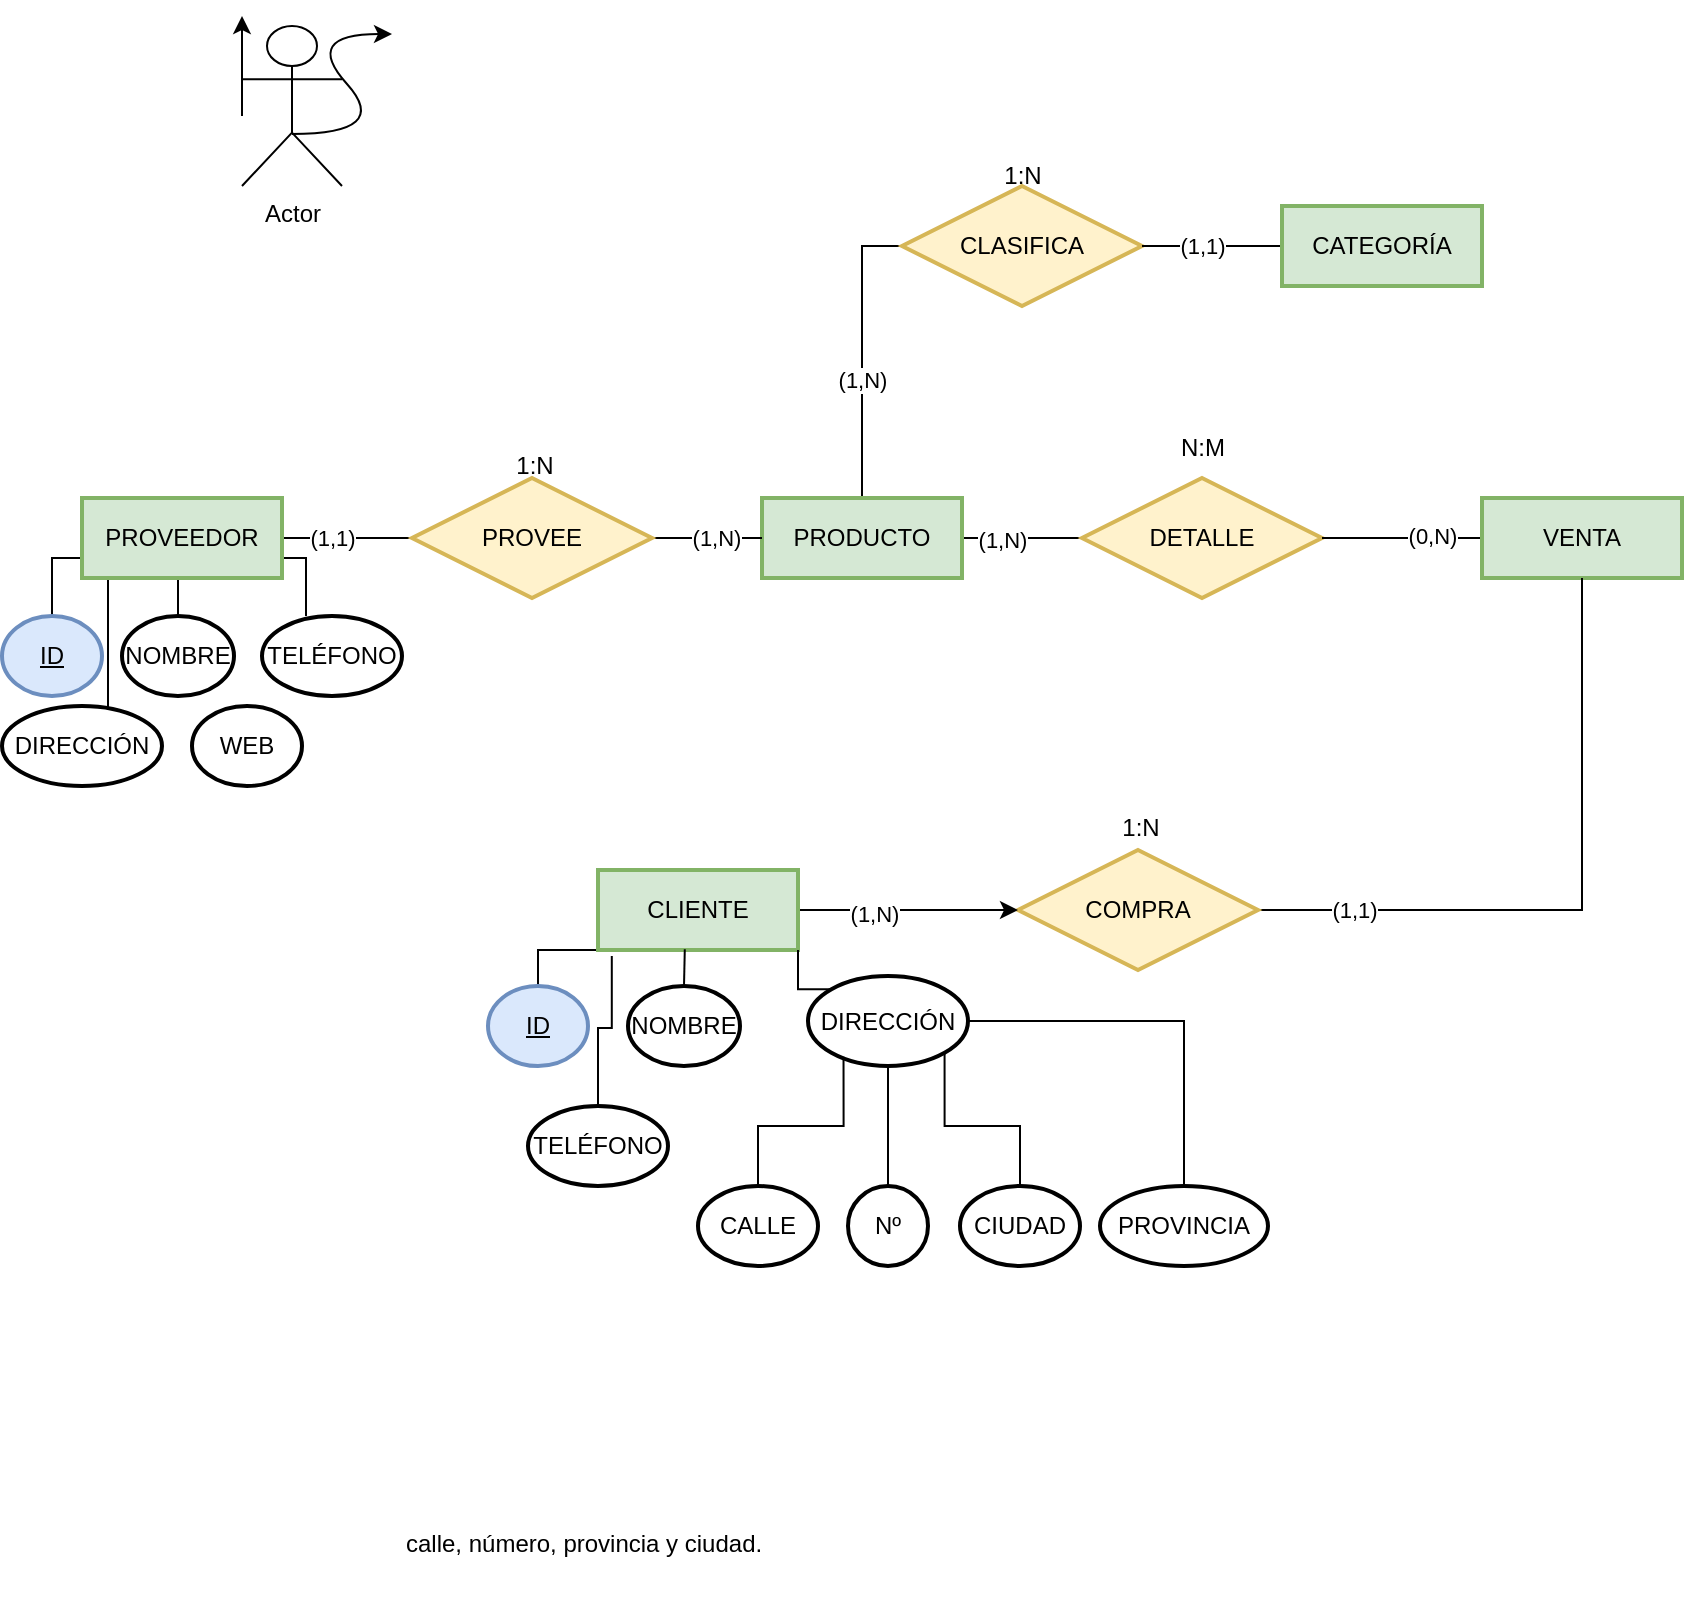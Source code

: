 <mxfile version="20.5.1" type="github"><diagram id="MI43r-PULVihkDfgcI1h" name="Página-1"><mxGraphModel dx="1422" dy="727" grid="1" gridSize="10" guides="1" tooltips="1" connect="1" arrows="1" fold="1" page="1" pageScale="1" pageWidth="827" pageHeight="1169" math="0" shadow="0"><root><mxCell id="0"/><mxCell id="1" parent="0"/><mxCell id="xzz0txXrnWbbVvJYxzM9-16" style="edgeStyle=orthogonalEdgeStyle;rounded=0;orthogonalLoop=1;jettySize=auto;html=1;exitX=1;exitY=0.5;exitDx=0;exitDy=0;entryX=0;entryY=0.5;entryDx=0;entryDy=0;endArrow=none;endFill=0;" parent="1" source="xzz0txXrnWbbVvJYxzM9-2" target="xzz0txXrnWbbVvJYxzM9-11" edge="1"><mxGeometry relative="1" as="geometry"/></mxCell><mxCell id="xzz0txXrnWbbVvJYxzM9-17" value="(1,1)" style="edgeLabel;html=1;align=center;verticalAlign=middle;resizable=0;points=[];" parent="xzz0txXrnWbbVvJYxzM9-16" vertex="1" connectable="0"><mxGeometry x="-0.225" relative="1" as="geometry"><mxPoint as="offset"/></mxGeometry></mxCell><mxCell id="Kj0WefBD7DP0aJq1Dyyi-18" style="edgeStyle=orthogonalEdgeStyle;rounded=0;orthogonalLoop=1;jettySize=auto;html=1;exitX=0;exitY=0.75;exitDx=0;exitDy=0;entryX=0.5;entryY=0;entryDx=0;entryDy=0;endArrow=none;endFill=0;" parent="1" source="xzz0txXrnWbbVvJYxzM9-2" target="Kj0WefBD7DP0aJq1Dyyi-14" edge="1"><mxGeometry relative="1" as="geometry"/></mxCell><mxCell id="Kj0WefBD7DP0aJq1Dyyi-19" style="edgeStyle=orthogonalEdgeStyle;rounded=0;orthogonalLoop=1;jettySize=auto;html=1;exitX=1;exitY=0.75;exitDx=0;exitDy=0;entryX=0.5;entryY=0;entryDx=0;entryDy=0;endArrow=none;endFill=0;" parent="1" source="xzz0txXrnWbbVvJYxzM9-2" edge="1"><mxGeometry relative="1" as="geometry"><mxPoint x="162" y="500.0" as="targetPoint"/></mxGeometry></mxCell><mxCell id="Kj0WefBD7DP0aJq1Dyyi-20" style="edgeStyle=orthogonalEdgeStyle;rounded=0;orthogonalLoop=1;jettySize=auto;html=1;exitX=0.5;exitY=1;exitDx=0;exitDy=0;entryX=0.5;entryY=0;entryDx=0;entryDy=0;endArrow=none;endFill=0;" parent="1" source="xzz0txXrnWbbVvJYxzM9-2" target="Kj0WefBD7DP0aJq1Dyyi-17" edge="1"><mxGeometry relative="1" as="geometry"/></mxCell><mxCell id="Kj0WefBD7DP0aJq1Dyyi-55" style="edgeStyle=orthogonalEdgeStyle;rounded=0;orthogonalLoop=1;jettySize=auto;html=1;entryX=0.63;entryY=0.022;entryDx=0;entryDy=0;entryPerimeter=0;endArrow=none;endFill=0;" parent="1" edge="1"><mxGeometry relative="1" as="geometry"><mxPoint x="68" y="480" as="sourcePoint"/><mxPoint x="53.4" y="546.88" as="targetPoint"/><Array as="points"><mxPoint x="63" y="480"/><mxPoint x="63" y="547"/></Array></mxGeometry></mxCell><mxCell id="xzz0txXrnWbbVvJYxzM9-2" value="PROVEEDOR" style="whiteSpace=wrap;html=1;align=center;fillColor=#d5e8d4;strokeColor=#82b366;strokeWidth=2;" parent="1" vertex="1"><mxGeometry x="50" y="441" width="100" height="40" as="geometry"/></mxCell><mxCell id="xzz0txXrnWbbVvJYxzM9-24" style="edgeStyle=orthogonalEdgeStyle;rounded=0;orthogonalLoop=1;jettySize=auto;html=1;exitX=0.5;exitY=0;exitDx=0;exitDy=0;endArrow=none;endFill=0;entryX=0;entryY=0.5;entryDx=0;entryDy=0;" parent="1" source="xzz0txXrnWbbVvJYxzM9-3" target="xzz0txXrnWbbVvJYxzM9-19" edge="1"><mxGeometry relative="1" as="geometry"><mxPoint x="440" y="350" as="targetPoint"/></mxGeometry></mxCell><mxCell id="xzz0txXrnWbbVvJYxzM9-25" value="(1,N)" style="edgeLabel;html=1;align=center;verticalAlign=middle;resizable=0;points=[];" parent="xzz0txXrnWbbVvJYxzM9-24" vertex="1" connectable="0"><mxGeometry x="-0.17" y="-1" relative="1" as="geometry"><mxPoint x="-1" y="1" as="offset"/></mxGeometry></mxCell><mxCell id="xzz0txXrnWbbVvJYxzM9-29" style="edgeStyle=orthogonalEdgeStyle;rounded=0;orthogonalLoop=1;jettySize=auto;html=1;exitX=1;exitY=0.5;exitDx=0;exitDy=0;entryX=0;entryY=0.5;entryDx=0;entryDy=0;endArrow=none;endFill=0;" parent="1" source="xzz0txXrnWbbVvJYxzM9-3" target="xzz0txXrnWbbVvJYxzM9-27" edge="1"><mxGeometry relative="1" as="geometry"/></mxCell><mxCell id="Kj0WefBD7DP0aJq1Dyyi-9" value="(1,N)" style="edgeLabel;html=1;align=center;verticalAlign=middle;resizable=0;points=[];" parent="xzz0txXrnWbbVvJYxzM9-29" vertex="1" connectable="0"><mxGeometry x="-0.329" y="-1" relative="1" as="geometry"><mxPoint as="offset"/></mxGeometry></mxCell><mxCell id="Kj0WefBD7DP0aJq1Dyyi-49" style="edgeStyle=orthogonalEdgeStyle;rounded=0;orthogonalLoop=1;jettySize=auto;html=1;exitX=0.5;exitY=1;exitDx=0;exitDy=0;endArrow=none;endFill=0;" parent="1" source="xzz0txXrnWbbVvJYxzM9-3" edge="1"><mxGeometry relative="1" as="geometry"><mxPoint x="440.276" y="481.069" as="targetPoint"/></mxGeometry></mxCell><mxCell id="xzz0txXrnWbbVvJYxzM9-3" value="PRODUCTO" style="whiteSpace=wrap;html=1;align=center;fillColor=#d5e8d4;strokeColor=#82b366;strokeWidth=2;" parent="1" vertex="1"><mxGeometry x="390" y="441" width="100" height="40" as="geometry"/></mxCell><mxCell id="xzz0txXrnWbbVvJYxzM9-12" style="edgeStyle=orthogonalEdgeStyle;rounded=0;orthogonalLoop=1;jettySize=auto;html=1;exitX=1;exitY=0.5;exitDx=0;exitDy=0;endArrow=none;endFill=0;" parent="1" source="xzz0txXrnWbbVvJYxzM9-11" target="xzz0txXrnWbbVvJYxzM9-3" edge="1"><mxGeometry relative="1" as="geometry"/></mxCell><mxCell id="xzz0txXrnWbbVvJYxzM9-13" value="(1,N) " style="edgeLabel;html=1;align=center;verticalAlign=middle;resizable=0;points=[];" parent="xzz0txXrnWbbVvJYxzM9-12" vertex="1" connectable="0"><mxGeometry x="0.149" relative="1" as="geometry"><mxPoint as="offset"/></mxGeometry></mxCell><mxCell id="xzz0txXrnWbbVvJYxzM9-11" value="PROVEE" style="shape=rhombus;perimeter=rhombusPerimeter;whiteSpace=wrap;html=1;align=center;fillColor=#fff2cc;strokeColor=#d6b656;strokeWidth=2;" parent="1" vertex="1"><mxGeometry x="215" y="431" width="120" height="60" as="geometry"/></mxCell><mxCell id="xzz0txXrnWbbVvJYxzM9-18" value="1:N" style="text;html=1;align=center;verticalAlign=middle;resizable=0;points=[];autosize=1;strokeColor=none;fillColor=none;" parent="1" vertex="1"><mxGeometry x="256" y="410" width="40" height="30" as="geometry"/></mxCell><mxCell id="xzz0txXrnWbbVvJYxzM9-19" value="CLASIFICA" style="shape=rhombus;perimeter=rhombusPerimeter;whiteSpace=wrap;html=1;align=center;fillColor=#fff2cc;strokeColor=#d6b656;strokeWidth=2;" parent="1" vertex="1"><mxGeometry x="460" y="285" width="120" height="60" as="geometry"/></mxCell><mxCell id="xzz0txXrnWbbVvJYxzM9-21" style="edgeStyle=orthogonalEdgeStyle;rounded=0;orthogonalLoop=1;jettySize=auto;html=1;entryX=1;entryY=0.5;entryDx=0;entryDy=0;endArrow=none;endFill=0;" parent="1" source="xzz0txXrnWbbVvJYxzM9-20" target="xzz0txXrnWbbVvJYxzM9-19" edge="1"><mxGeometry relative="1" as="geometry"/></mxCell><mxCell id="xzz0txXrnWbbVvJYxzM9-22" value="(1,1)" style="edgeLabel;html=1;align=center;verticalAlign=middle;resizable=0;points=[];" parent="xzz0txXrnWbbVvJYxzM9-21" vertex="1" connectable="0"><mxGeometry x="0.147" relative="1" as="geometry"><mxPoint as="offset"/></mxGeometry></mxCell><mxCell id="xzz0txXrnWbbVvJYxzM9-20" value="CATEGORÍA" style="whiteSpace=wrap;html=1;align=center;fillColor=#d5e8d4;strokeColor=#82b366;strokeWidth=2;" parent="1" vertex="1"><mxGeometry x="650" y="295" width="100" height="40" as="geometry"/></mxCell><mxCell id="xzz0txXrnWbbVvJYxzM9-26" value="1:N" style="text;html=1;align=center;verticalAlign=middle;resizable=0;points=[];autosize=1;strokeColor=none;fillColor=none;" parent="1" vertex="1"><mxGeometry x="500" y="265" width="40" height="30" as="geometry"/></mxCell><mxCell id="xzz0txXrnWbbVvJYxzM9-27" value="DETALLE" style="shape=rhombus;perimeter=rhombusPerimeter;whiteSpace=wrap;html=1;align=center;fillColor=#fff2cc;strokeColor=#d6b656;strokeWidth=2;" parent="1" vertex="1"><mxGeometry x="550" y="431" width="120" height="60" as="geometry"/></mxCell><mxCell id="xzz0txXrnWbbVvJYxzM9-30" style="edgeStyle=orthogonalEdgeStyle;rounded=0;orthogonalLoop=1;jettySize=auto;html=1;exitX=0;exitY=0.5;exitDx=0;exitDy=0;entryX=1;entryY=0.5;entryDx=0;entryDy=0;endArrow=none;endFill=0;" parent="1" source="xzz0txXrnWbbVvJYxzM9-28" target="xzz0txXrnWbbVvJYxzM9-27" edge="1"><mxGeometry relative="1" as="geometry"/></mxCell><mxCell id="Kj0WefBD7DP0aJq1Dyyi-11" value="(0,N)" style="edgeLabel;html=1;align=center;verticalAlign=middle;resizable=0;points=[];" parent="xzz0txXrnWbbVvJYxzM9-30" vertex="1" connectable="0"><mxGeometry x="-0.373" y="-1" relative="1" as="geometry"><mxPoint as="offset"/></mxGeometry></mxCell><mxCell id="xzz0txXrnWbbVvJYxzM9-28" value="VENTA" style="whiteSpace=wrap;html=1;align=center;fillColor=#d5e8d4;strokeColor=#82b366;strokeWidth=2;" parent="1" vertex="1"><mxGeometry x="750" y="441" width="100" height="40" as="geometry"/></mxCell><mxCell id="xzz0txXrnWbbVvJYxzM9-31" value="Actor" style="shape=umlActor;verticalLabelPosition=bottom;verticalAlign=top;html=1;outlineConnect=0;" parent="1" vertex="1"><mxGeometry x="130" y="205" width="50" height="80" as="geometry"/></mxCell><mxCell id="xzz0txXrnWbbVvJYxzM9-32" value="" style="curved=1;endArrow=classic;html=1;rounded=0;" parent="1" edge="1"><mxGeometry width="50" height="50" relative="1" as="geometry"><mxPoint x="155" y="259" as="sourcePoint"/><mxPoint x="205" y="209" as="targetPoint"/><Array as="points"><mxPoint x="205" y="259"/><mxPoint x="160" y="209"/></Array></mxGeometry></mxCell><mxCell id="xzz0txXrnWbbVvJYxzM9-34" value="" style="endArrow=classic;html=1;rounded=0;" parent="1" edge="1"><mxGeometry width="50" height="50" relative="1" as="geometry"><mxPoint x="130" y="250" as="sourcePoint"/><mxPoint x="130" y="200" as="targetPoint"/></mxGeometry></mxCell><mxCell id="Kj0WefBD7DP0aJq1Dyyi-5" style="edgeStyle=orthogonalEdgeStyle;rounded=0;orthogonalLoop=1;jettySize=auto;html=1;exitX=1;exitY=0.5;exitDx=0;exitDy=0;entryX=0.5;entryY=1;entryDx=0;entryDy=0;endArrow=none;endFill=0;" parent="1" source="Kj0WefBD7DP0aJq1Dyyi-1" target="xzz0txXrnWbbVvJYxzM9-28" edge="1"><mxGeometry relative="1" as="geometry"><mxPoint x="392" y="632" as="sourcePoint"/><mxPoint x="440" y="481.0" as="targetPoint"/></mxGeometry></mxCell><mxCell id="Kj0WefBD7DP0aJq1Dyyi-6" value="(1,1)" style="edgeLabel;html=1;align=center;verticalAlign=middle;resizable=0;points=[];" parent="Kj0WefBD7DP0aJq1Dyyi-5" vertex="1" connectable="0"><mxGeometry x="-0.667" relative="1" as="geometry"><mxPoint x="-7" as="offset"/></mxGeometry></mxCell><mxCell id="Kj0WefBD7DP0aJq1Dyyi-1" value="COMPRA" style="shape=rhombus;perimeter=rhombusPerimeter;whiteSpace=wrap;html=1;align=center;fillColor=#fff2cc;strokeColor=#d6b656;strokeWidth=2;" parent="1" vertex="1"><mxGeometry x="518" y="617" width="120" height="60" as="geometry"/></mxCell><mxCell id="Kj0WefBD7DP0aJq1Dyyi-4" style="edgeStyle=orthogonalEdgeStyle;rounded=0;orthogonalLoop=1;jettySize=auto;html=1;exitX=1;exitY=0.5;exitDx=0;exitDy=0;entryX=0;entryY=0.5;entryDx=0;entryDy=0;" parent="1" source="Kj0WefBD7DP0aJq1Dyyi-3" target="Kj0WefBD7DP0aJq1Dyyi-1" edge="1"><mxGeometry relative="1" as="geometry"/></mxCell><mxCell id="Kj0WefBD7DP0aJq1Dyyi-7" value="(1,N)" style="edgeLabel;html=1;align=center;verticalAlign=middle;resizable=0;points=[];" parent="Kj0WefBD7DP0aJq1Dyyi-4" vertex="1" connectable="0"><mxGeometry x="-0.322" y="-2" relative="1" as="geometry"><mxPoint as="offset"/></mxGeometry></mxCell><mxCell id="Kj0WefBD7DP0aJq1Dyyi-50" style="edgeStyle=orthogonalEdgeStyle;rounded=0;orthogonalLoop=1;jettySize=auto;html=1;exitX=0;exitY=1;exitDx=0;exitDy=0;entryX=0.5;entryY=0;entryDx=0;entryDy=0;endArrow=none;endFill=0;" parent="1" source="Kj0WefBD7DP0aJq1Dyyi-3" target="Kj0WefBD7DP0aJq1Dyyi-32" edge="1"><mxGeometry relative="1" as="geometry"/></mxCell><mxCell id="Kj0WefBD7DP0aJq1Dyyi-3" value="CLIENTE" style="whiteSpace=wrap;html=1;align=center;fillColor=#d5e8d4;strokeColor=#82b366;strokeWidth=2;" parent="1" vertex="1"><mxGeometry x="308" y="627" width="100" height="40" as="geometry"/></mxCell><mxCell id="Kj0WefBD7DP0aJq1Dyyi-8" value="1:N" style="text;html=1;align=center;verticalAlign=middle;resizable=0;points=[];autosize=1;strokeColor=none;fillColor=none;" parent="1" vertex="1"><mxGeometry x="559" y="591" width="40" height="30" as="geometry"/></mxCell><mxCell id="Kj0WefBD7DP0aJq1Dyyi-12" value="N:M" style="text;html=1;align=center;verticalAlign=middle;resizable=0;points=[];autosize=1;strokeColor=none;fillColor=none;" parent="1" vertex="1"><mxGeometry x="585" y="401" width="50" height="30" as="geometry"/></mxCell><mxCell id="Kj0WefBD7DP0aJq1Dyyi-13" value="WEB" style="ellipse;whiteSpace=wrap;html=1;align=center;strokeWidth=2;" parent="1" vertex="1"><mxGeometry x="105" y="545" width="55" height="40" as="geometry"/></mxCell><mxCell id="Kj0WefBD7DP0aJq1Dyyi-14" value="ID" style="ellipse;whiteSpace=wrap;html=1;align=center;fontStyle=4;strokeWidth=2;fillColor=#dae8fc;strokeColor=#6c8ebf;" parent="1" vertex="1"><mxGeometry x="10" y="500" width="50" height="40" as="geometry"/></mxCell><mxCell id="Kj0WefBD7DP0aJq1Dyyi-15" value="DIRECCIÓN" style="ellipse;whiteSpace=wrap;html=1;align=center;strokeWidth=2;" parent="1" vertex="1"><mxGeometry x="10" y="545" width="80" height="40" as="geometry"/></mxCell><mxCell id="Kj0WefBD7DP0aJq1Dyyi-17" value="NOMBRE" style="ellipse;whiteSpace=wrap;html=1;align=center;strokeWidth=2;" parent="1" vertex="1"><mxGeometry x="70" y="500" width="56" height="40" as="geometry"/></mxCell><mxCell id="Kj0WefBD7DP0aJq1Dyyi-27" value="TELÉFONO" style="ellipse;whiteSpace=wrap;html=1;align=center;strokeWidth=2;" parent="1" vertex="1"><mxGeometry x="140" y="500" width="70" height="40" as="geometry"/></mxCell><mxCell id="Kj0WefBD7DP0aJq1Dyyi-32" value="ID" style="ellipse;whiteSpace=wrap;html=1;align=center;fontStyle=4;strokeWidth=2;fillColor=#dae8fc;strokeColor=#6c8ebf;" parent="1" vertex="1"><mxGeometry x="253" y="685" width="50" height="40" as="geometry"/></mxCell><mxCell id="Kj0WefBD7DP0aJq1Dyyi-51" style="edgeStyle=orthogonalEdgeStyle;rounded=0;orthogonalLoop=1;jettySize=auto;html=1;exitX=0.5;exitY=0;exitDx=0;exitDy=0;entryX=0.434;entryY=0.99;entryDx=0;entryDy=0;entryPerimeter=0;endArrow=none;endFill=0;" parent="1" source="Kj0WefBD7DP0aJq1Dyyi-33" target="Kj0WefBD7DP0aJq1Dyyi-3" edge="1"><mxGeometry relative="1" as="geometry"/></mxCell><mxCell id="Kj0WefBD7DP0aJq1Dyyi-33" value="NOMBRE" style="ellipse;whiteSpace=wrap;html=1;align=center;strokeWidth=2;" parent="1" vertex="1"><mxGeometry x="323" y="685" width="56" height="40" as="geometry"/></mxCell><mxCell id="Kj0WefBD7DP0aJq1Dyyi-43" value="" style="edgeStyle=orthogonalEdgeStyle;rounded=0;orthogonalLoop=1;jettySize=auto;html=1;endArrow=none;endFill=0;" parent="1" source="Kj0WefBD7DP0aJq1Dyyi-34" target="Kj0WefBD7DP0aJq1Dyyi-40" edge="1"><mxGeometry relative="1" as="geometry"/></mxCell><mxCell id="Kj0WefBD7DP0aJq1Dyyi-45" style="edgeStyle=orthogonalEdgeStyle;rounded=0;orthogonalLoop=1;jettySize=auto;html=1;exitX=1;exitY=1;exitDx=0;exitDy=0;endArrow=none;endFill=0;" parent="1" source="Kj0WefBD7DP0aJq1Dyyi-34" target="Kj0WefBD7DP0aJq1Dyyi-42" edge="1"><mxGeometry relative="1" as="geometry"/></mxCell><mxCell id="Kj0WefBD7DP0aJq1Dyyi-46" style="edgeStyle=orthogonalEdgeStyle;rounded=0;orthogonalLoop=1;jettySize=auto;html=1;exitX=1;exitY=0.5;exitDx=0;exitDy=0;entryX=0.5;entryY=0;entryDx=0;entryDy=0;endArrow=none;endFill=0;" parent="1" source="Kj0WefBD7DP0aJq1Dyyi-34" target="Kj0WefBD7DP0aJq1Dyyi-41" edge="1"><mxGeometry relative="1" as="geometry"/></mxCell><mxCell id="Kj0WefBD7DP0aJq1Dyyi-53" style="edgeStyle=orthogonalEdgeStyle;rounded=0;orthogonalLoop=1;jettySize=auto;html=1;exitX=0;exitY=0;exitDx=0;exitDy=0;entryX=1;entryY=1;entryDx=0;entryDy=0;endArrow=none;endFill=0;" parent="1" source="Kj0WefBD7DP0aJq1Dyyi-34" target="Kj0WefBD7DP0aJq1Dyyi-3" edge="1"><mxGeometry relative="1" as="geometry"/></mxCell><mxCell id="Kj0WefBD7DP0aJq1Dyyi-34" value="DIRECCIÓN" style="ellipse;whiteSpace=wrap;html=1;align=center;strokeWidth=2;" parent="1" vertex="1"><mxGeometry x="413" y="680" width="80" height="45" as="geometry"/></mxCell><mxCell id="Kj0WefBD7DP0aJq1Dyyi-54" style="edgeStyle=orthogonalEdgeStyle;rounded=0;orthogonalLoop=1;jettySize=auto;html=1;exitX=0.5;exitY=0;exitDx=0;exitDy=0;entryX=0.069;entryY=1.076;entryDx=0;entryDy=0;entryPerimeter=0;endArrow=none;endFill=0;" parent="1" source="Kj0WefBD7DP0aJq1Dyyi-35" target="Kj0WefBD7DP0aJq1Dyyi-3" edge="1"><mxGeometry relative="1" as="geometry"/></mxCell><mxCell id="Kj0WefBD7DP0aJq1Dyyi-35" value="TELÉFONO" style="ellipse;whiteSpace=wrap;html=1;align=center;strokeWidth=2;" parent="1" vertex="1"><mxGeometry x="273" y="745" width="70" height="40" as="geometry"/></mxCell><mxCell id="Kj0WefBD7DP0aJq1Dyyi-52" style="edgeStyle=orthogonalEdgeStyle;rounded=0;orthogonalLoop=1;jettySize=auto;html=1;exitX=0.5;exitY=0;exitDx=0;exitDy=0;entryX=0.222;entryY=0.897;entryDx=0;entryDy=0;entryPerimeter=0;endArrow=none;endFill=0;" parent="1" source="Kj0WefBD7DP0aJq1Dyyi-37" target="Kj0WefBD7DP0aJq1Dyyi-34" edge="1"><mxGeometry relative="1" as="geometry"/></mxCell><mxCell id="Kj0WefBD7DP0aJq1Dyyi-37" value="CALLE" style="ellipse;whiteSpace=wrap;html=1;align=center;strokeWidth=2;" parent="1" vertex="1"><mxGeometry x="358" y="785" width="60" height="40" as="geometry"/></mxCell><mxCell id="Kj0WefBD7DP0aJq1Dyyi-38" value="calle, número, provincia y ciudad." style="text;whiteSpace=wrap;html=1;" parent="1" vertex="1"><mxGeometry x="210" y="950" width="210" height="40" as="geometry"/></mxCell><mxCell id="Kj0WefBD7DP0aJq1Dyyi-40" value="Nº" style="ellipse;whiteSpace=wrap;html=1;align=center;strokeWidth=2;" parent="1" vertex="1"><mxGeometry x="433" y="785" width="40" height="40" as="geometry"/></mxCell><mxCell id="Kj0WefBD7DP0aJq1Dyyi-41" value="PROVINCIA" style="ellipse;whiteSpace=wrap;html=1;align=center;strokeWidth=2;" parent="1" vertex="1"><mxGeometry x="559" y="785" width="84" height="40" as="geometry"/></mxCell><mxCell id="Kj0WefBD7DP0aJq1Dyyi-42" value="CIUDAD" style="ellipse;whiteSpace=wrap;html=1;align=center;strokeWidth=2;" parent="1" vertex="1"><mxGeometry x="489" y="785" width="60" height="40" as="geometry"/></mxCell></root></mxGraphModel></diagram></mxfile>
